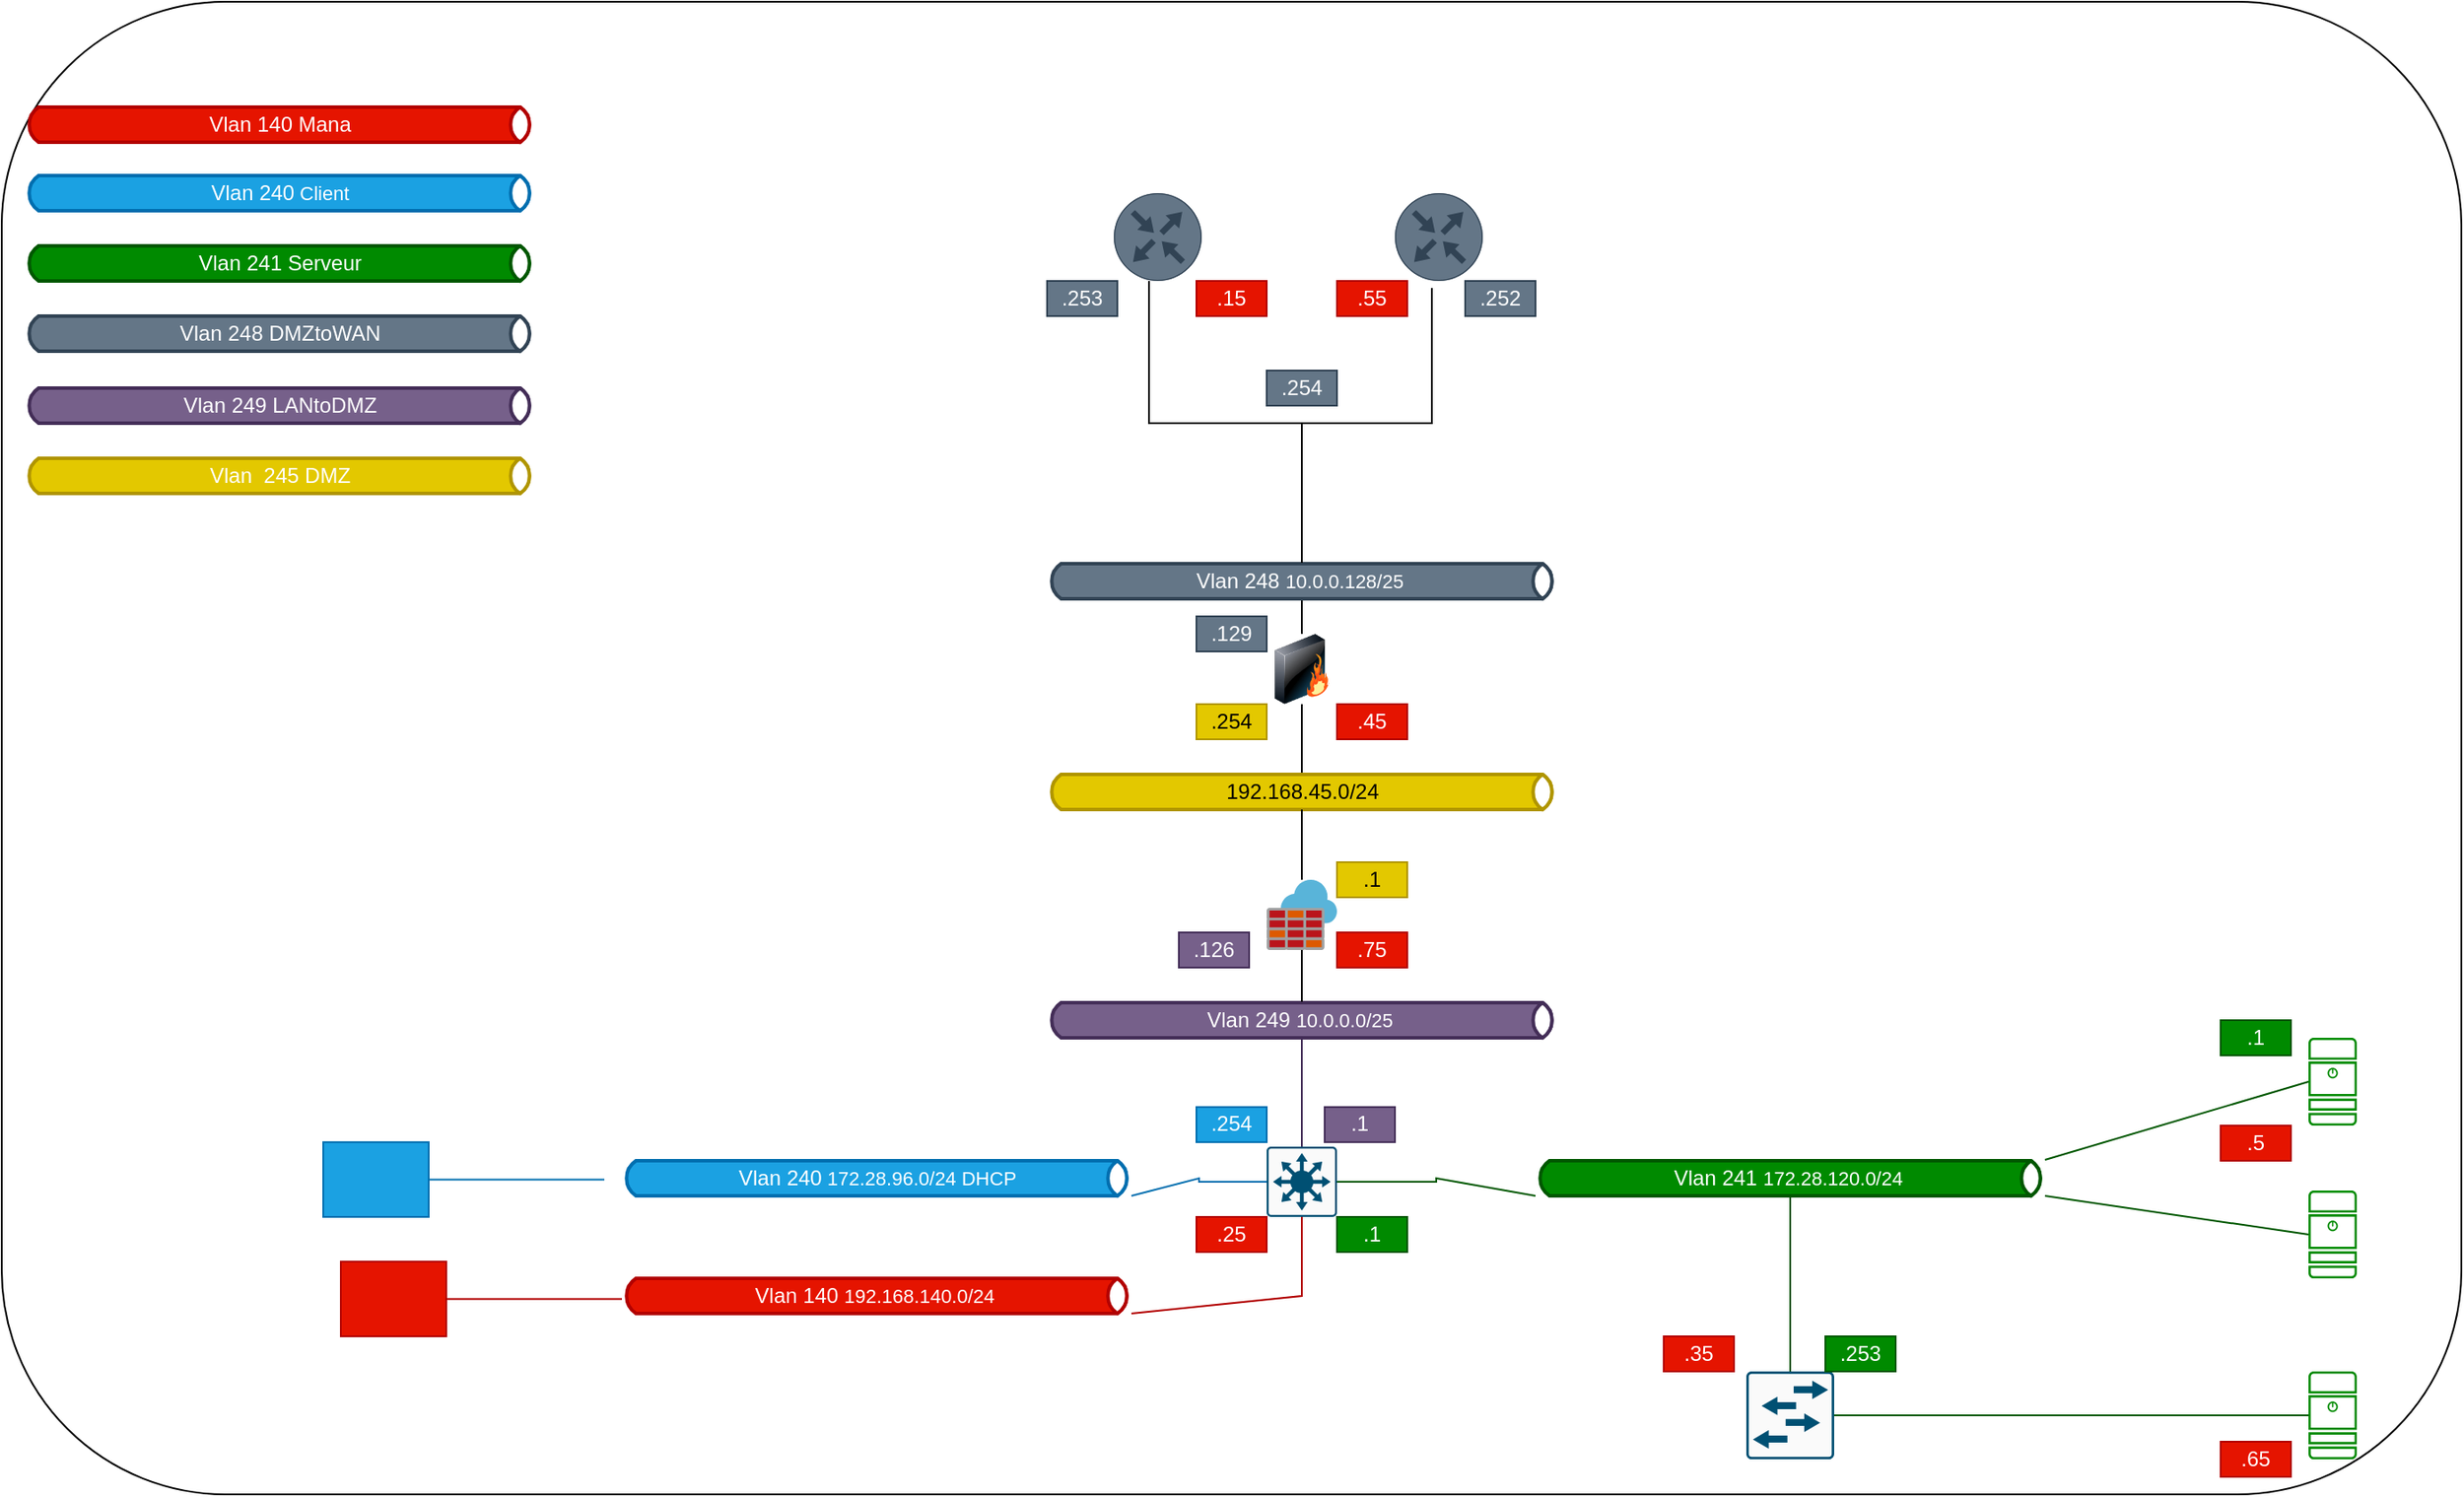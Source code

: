 <mxfile version="28.2.5">
  <diagram name="Page-1" id="fflIQQpTYrM3X1x5JRc0">
    <mxGraphModel dx="2202" dy="1415" grid="1" gridSize="10" guides="1" tooltips="1" connect="1" arrows="1" fold="1" page="1" pageScale="1" pageWidth="413" pageHeight="583" math="0" shadow="0">
      <root>
        <mxCell id="0" />
        <mxCell id="1" parent="0" />
        <mxCell id="ml21YmN0sPayiZwg91VS-5" value="" style="rounded=1;whiteSpace=wrap;html=1;movable=0;resizable=0;rotatable=0;deletable=0;editable=0;locked=1;connectable=0;" vertex="1" parent="1">
          <mxGeometry x="-533" y="-400" width="1400" height="850" as="geometry" />
        </mxCell>
        <mxCell id="pyu1rjhyokUZVvccA6zp-16" style="edgeStyle=orthogonalEdgeStyle;rounded=0;orthogonalLoop=1;jettySize=auto;html=1;fillColor=#76608a;strokeColor=#432D57;endArrow=none;endFill=0;" parent="1" source="pyu1rjhyokUZVvccA6zp-1" target="pyu1rjhyokUZVvccA6zp-15" edge="1">
          <mxGeometry relative="1" as="geometry" />
        </mxCell>
        <mxCell id="pyu1rjhyokUZVvccA6zp-1" value="" style="sketch=0;points=[[0.015,0.015,0],[0.985,0.015,0],[0.985,0.985,0],[0.015,0.985,0],[0.25,0,0],[0.5,0,0],[0.75,0,0],[1,0.25,0],[1,0.5,0],[1,0.75,0],[0.75,1,0],[0.5,1,0],[0.25,1,0],[0,0.75,0],[0,0.5,0],[0,0.25,0]];verticalLabelPosition=bottom;html=1;verticalAlign=top;aspect=fixed;align=center;pointerEvents=1;shape=mxgraph.cisco19.rect;prIcon=l3_switch;fillColor=#FAFAFA;strokeColor=#005073;movable=1;resizable=1;rotatable=1;deletable=1;editable=1;locked=0;connectable=1;" parent="1" vertex="1">
          <mxGeometry x="187" y="252" width="40" height="40" as="geometry" />
        </mxCell>
        <mxCell id="pyu1rjhyokUZVvccA6zp-2" value="&lt;div data-contents=&quot;true&quot; align=&quot;center&quot;&gt;&lt;div class=&quot;&quot; data-block=&quot;true&quot; data-editor=&quot;eshlh&quot; data-offset-key=&quot;1rqa5-0-0&quot;&gt;&lt;blockquote data-offset-key=&quot;1rqa5-0-0&quot; class=&quot;public-DraftStyleDefault-block public-DraftStyleDefault-ltr&quot;&gt;&lt;span data-offset-key=&quot;1rqa5-0-0&quot;&gt;&lt;/span&gt;Vlan 240&lt;font style=&quot;font-size: 11px;&quot;&gt;&lt;span data-offset-key=&quot;1pts3-0-0&quot;&gt;&lt;span data-text=&quot;true&quot;&gt;&amp;nbsp;172.28.96.0/24 DHCP&lt;/span&gt;&lt;/span&gt;&lt;/font&gt;&lt;/blockquote&gt;&lt;/div&gt;&lt;/div&gt;" style="html=1;outlineConnect=0;fillColor=#1ba1e2;strokeColor=#006EAF;gradientDirection=north;strokeWidth=2;shape=mxgraph.networks.bus;gradientColor=none;gradientDirection=north;fontColor=#ffffff;perimeter=backbonePerimeter;backboneSize=20;" parent="1" vertex="1">
          <mxGeometry x="-180" y="260" width="290" height="20" as="geometry" />
        </mxCell>
        <mxCell id="pyu1rjhyokUZVvccA6zp-23" style="edgeStyle=orthogonalEdgeStyle;rounded=0;orthogonalLoop=1;jettySize=auto;html=1;fillColor=#1ba1e2;strokeColor=#006EAF;endArrow=none;endFill=0;" parent="1" source="pyu1rjhyokUZVvccA6zp-3" edge="1">
          <mxGeometry relative="1" as="geometry">
            <mxPoint x="-190" y="270.71" as="targetPoint" />
          </mxGeometry>
        </mxCell>
        <mxCell id="pyu1rjhyokUZVvccA6zp-3" value="" style="shape=mxgraph.networks2.icon;aspect=fixed;fillColor=#1ba1e2;strokeColor=#006EAF;network2IconShadow=1;network2bgFillColor=none;labelPosition=center;verticalLabelPosition=bottom;align=center;verticalAlign=top;network2Icon=mxgraph.networks2.pc;network2IconYOffset=-0.059;network2IconW=1.0;network2IconH=0.71;movable=1;resizable=1;rotatable=1;deletable=1;editable=1;locked=0;connectable=1;fontColor=#ffffff;" parent="1" vertex="1">
          <mxGeometry x="-350" y="249.42" width="60" height="42.58" as="geometry" />
        </mxCell>
        <mxCell id="pyu1rjhyokUZVvccA6zp-8" value="&lt;div data-contents=&quot;true&quot; align=&quot;center&quot;&gt;&lt;div class=&quot;&quot; data-block=&quot;true&quot; data-editor=&quot;eshlh&quot; data-offset-key=&quot;1rqa5-0-0&quot;&gt;&lt;blockquote data-offset-key=&quot;1rqa5-0-0&quot; class=&quot;public-DraftStyleDefault-block public-DraftStyleDefault-ltr&quot;&gt;&lt;span data-offset-key=&quot;1rqa5-0-0&quot;&gt;&lt;/span&gt;Vlan 241&amp;nbsp;&lt;font style=&quot;font-size: 11px;&quot;&gt;&lt;span data-offset-key=&quot;1pts3-0-0&quot;&gt;&lt;span data-text=&quot;true&quot;&gt;172.28.120.0/24&amp;nbsp;&lt;/span&gt;&lt;/span&gt;&lt;/font&gt;&lt;/blockquote&gt;&lt;/div&gt;&lt;/div&gt;" style="html=1;outlineConnect=0;fillColor=#008a00;strokeColor=#005700;gradientDirection=north;strokeWidth=2;shape=mxgraph.networks.bus;gradientDirection=north;fontColor=#ffffff;perimeter=backbonePerimeter;backboneSize=20;" parent="1" vertex="1">
          <mxGeometry x="340" y="260" width="290" height="20" as="geometry" />
        </mxCell>
        <mxCell id="pyu1rjhyokUZVvccA6zp-9" value="&lt;div data-contents=&quot;true&quot; align=&quot;center&quot;&gt;&lt;div class=&quot;&quot; data-block=&quot;true&quot; data-editor=&quot;eshlh&quot; data-offset-key=&quot;1rqa5-0-0&quot;&gt;&lt;blockquote data-offset-key=&quot;1rqa5-0-0&quot; class=&quot;public-DraftStyleDefault-block public-DraftStyleDefault-ltr&quot;&gt;&lt;span data-offset-key=&quot;1rqa5-0-0&quot;&gt;&lt;/span&gt;Vlan 140&amp;nbsp;&lt;font style=&quot;font-size: 11px;&quot;&gt;&lt;span data-offset-key=&quot;1pts3-0-0&quot;&gt;&lt;span data-text=&quot;true&quot;&gt;192.168.140.0/24&amp;nbsp;&lt;/span&gt;&lt;/span&gt;&lt;/font&gt;&lt;/blockquote&gt;&lt;/div&gt;&lt;/div&gt;" style="html=1;outlineConnect=0;fillColor=#e51400;strokeColor=#B20000;gradientDirection=north;strokeWidth=2;shape=mxgraph.networks.bus;gradientDirection=north;fontColor=#ffffff;perimeter=backbonePerimeter;backboneSize=20;" parent="1" vertex="1">
          <mxGeometry x="-180" y="327" width="290" height="20" as="geometry" />
        </mxCell>
        <mxCell id="pyu1rjhyokUZVvccA6zp-10" style="edgeStyle=orthogonalEdgeStyle;rounded=0;orthogonalLoop=1;jettySize=auto;html=1;entryX=0.5;entryY=1;entryDx=0;entryDy=0;entryPerimeter=0;fillColor=#e51400;strokeColor=#B20000;endArrow=none;endFill=0;" parent="1" source="pyu1rjhyokUZVvccA6zp-9" target="pyu1rjhyokUZVvccA6zp-1" edge="1">
          <mxGeometry relative="1" as="geometry" />
        </mxCell>
        <mxCell id="pyu1rjhyokUZVvccA6zp-13" style="edgeStyle=orthogonalEdgeStyle;rounded=0;orthogonalLoop=1;jettySize=auto;html=1;entryX=1;entryY=0.5;entryDx=0;entryDy=0;entryPerimeter=0;fillColor=#008a00;strokeColor=#005700;endArrow=none;endFill=0;" parent="1" source="pyu1rjhyokUZVvccA6zp-8" target="pyu1rjhyokUZVvccA6zp-1" edge="1">
          <mxGeometry relative="1" as="geometry" />
        </mxCell>
        <mxCell id="pyu1rjhyokUZVvccA6zp-14" style="edgeStyle=orthogonalEdgeStyle;rounded=0;orthogonalLoop=1;jettySize=auto;html=1;entryX=0;entryY=0.5;entryDx=0;entryDy=0;entryPerimeter=0;fillColor=#1ba1e2;strokeColor=#006EAF;endArrow=none;endFill=0;" parent="1" source="pyu1rjhyokUZVvccA6zp-2" target="pyu1rjhyokUZVvccA6zp-1" edge="1">
          <mxGeometry relative="1" as="geometry" />
        </mxCell>
        <mxCell id="pyu1rjhyokUZVvccA6zp-15" value="&lt;div data-contents=&quot;true&quot; align=&quot;center&quot;&gt;&lt;div class=&quot;&quot; data-block=&quot;true&quot; data-editor=&quot;eshlh&quot; data-offset-key=&quot;1rqa5-0-0&quot;&gt;&lt;blockquote data-offset-key=&quot;1rqa5-0-0&quot; class=&quot;public-DraftStyleDefault-block public-DraftStyleDefault-ltr&quot;&gt;&lt;span data-offset-key=&quot;1rqa5-0-0&quot;&gt;&lt;/span&gt;Vlan 249&amp;nbsp;&lt;font style=&quot;font-size: 11px;&quot;&gt;&lt;span data-offset-key=&quot;1pts3-0-0&quot;&gt;&lt;span data-text=&quot;true&quot;&gt;10.0.0.0/25&amp;nbsp;&lt;/span&gt;&lt;/span&gt;&lt;/font&gt;&lt;/blockquote&gt;&lt;/div&gt;&lt;/div&gt;" style="html=1;outlineConnect=0;fillColor=#76608a;strokeColor=#432D57;gradientDirection=north;strokeWidth=2;shape=mxgraph.networks.bus;gradientDirection=north;fontColor=#ffffff;perimeter=backbonePerimeter;backboneSize=20;" parent="1" vertex="1">
          <mxGeometry x="62" y="170" width="290" height="20" as="geometry" />
        </mxCell>
        <mxCell id="pyu1rjhyokUZVvccA6zp-22" style="edgeStyle=orthogonalEdgeStyle;rounded=0;orthogonalLoop=1;jettySize=auto;html=1;endArrow=none;endFill=0;" parent="1" source="pyu1rjhyokUZVvccA6zp-17" target="pyu1rjhyokUZVvccA6zp-20" edge="1">
          <mxGeometry relative="1" as="geometry" />
        </mxCell>
        <mxCell id="pyu1rjhyokUZVvccA6zp-17" value="" style="image;html=1;image=img/lib/clip_art/networking/Firewall_128x128.png;movable=1;resizable=1;rotatable=1;deletable=1;editable=1;locked=0;connectable=1;" parent="1" vertex="1">
          <mxGeometry x="177" y="-40" width="60" height="40" as="geometry" />
        </mxCell>
        <mxCell id="YpFHt7UzIiXQDVgsjooq-3" style="edgeStyle=orthogonalEdgeStyle;rounded=0;orthogonalLoop=1;jettySize=auto;html=1;endArrow=none;endFill=0;" parent="1" source="pyu1rjhyokUZVvccA6zp-19" target="pyu1rjhyokUZVvccA6zp-17" edge="1">
          <mxGeometry relative="1" as="geometry" />
        </mxCell>
        <mxCell id="pyu1rjhyokUZVvccA6zp-19" value="192.168.45.0/24" style="html=1;outlineConnect=0;fillColor=#e3c800;strokeColor=#B09500;gradientDirection=north;strokeWidth=2;shape=mxgraph.networks.bus;gradientDirection=north;fontColor=#000000;perimeter=backbonePerimeter;backboneSize=20;" parent="1" vertex="1">
          <mxGeometry x="62" y="40" width="290" height="20" as="geometry" />
        </mxCell>
        <mxCell id="pyu1rjhyokUZVvccA6zp-26" style="edgeStyle=orthogonalEdgeStyle;rounded=0;orthogonalLoop=1;jettySize=auto;html=1;endArrow=none;endFill=0;" parent="1" source="pyu1rjhyokUZVvccA6zp-20" target="pyu1rjhyokUZVvccA6zp-24" edge="1">
          <mxGeometry relative="1" as="geometry">
            <Array as="points">
              <mxPoint x="207" y="-160" />
              <mxPoint x="120" y="-160" />
            </Array>
          </mxGeometry>
        </mxCell>
        <mxCell id="pyu1rjhyokUZVvccA6zp-20" value="&lt;div data-contents=&quot;true&quot; align=&quot;center&quot;&gt;&lt;div class=&quot;&quot; data-block=&quot;true&quot; data-editor=&quot;eshlh&quot; data-offset-key=&quot;1rqa5-0-0&quot;&gt;&lt;blockquote data-offset-key=&quot;1rqa5-0-0&quot; class=&quot;public-DraftStyleDefault-block public-DraftStyleDefault-ltr&quot;&gt;&lt;span data-offset-key=&quot;1rqa5-0-0&quot;&gt;&lt;/span&gt;Vlan 248&amp;nbsp;&lt;font style=&quot;font-size: 11px;&quot;&gt;&lt;span data-offset-key=&quot;1pts3-0-0&quot;&gt;&lt;span data-text=&quot;true&quot;&gt;10.0.0.128/25&amp;nbsp;&lt;/span&gt;&lt;/span&gt;&lt;/font&gt;&lt;/blockquote&gt;&lt;/div&gt;&lt;/div&gt;" style="html=1;outlineConnect=0;fillColor=#647687;strokeColor=#314354;gradientDirection=north;strokeWidth=2;shape=mxgraph.networks.bus;gradientDirection=north;fontColor=#ffffff;perimeter=backbonePerimeter;backboneSize=20;" parent="1" vertex="1">
          <mxGeometry x="62" y="-80" width="290" height="20" as="geometry" />
        </mxCell>
        <mxCell id="pyu1rjhyokUZVvccA6zp-24" value="" style="sketch=0;points=[[0.5,0,0],[1,0.5,0],[0.5,1,0],[0,0.5,0],[0.145,0.145,0],[0.856,0.145,0],[0.855,0.856,0],[0.145,0.855,0]];verticalLabelPosition=bottom;html=1;verticalAlign=top;aspect=fixed;align=center;pointerEvents=1;shape=mxgraph.cisco19.rect;prIcon=router;fillColor=#647687;strokeColor=#314354;fontColor=#ffffff;movable=1;resizable=1;rotatable=1;deletable=1;editable=1;locked=0;connectable=1;" parent="1" vertex="1">
          <mxGeometry x="100" y="-291" width="50" height="50" as="geometry" />
        </mxCell>
        <mxCell id="pyu1rjhyokUZVvccA6zp-27" style="edgeStyle=orthogonalEdgeStyle;rounded=0;orthogonalLoop=1;jettySize=auto;html=1;entryX=0.88;entryY=1.08;entryDx=0;entryDy=0;entryPerimeter=0;startArrow=none;startFill=0;endArrow=none;endFill=0;" parent="1" source="pyu1rjhyokUZVvccA6zp-20" edge="1">
          <mxGeometry relative="1" as="geometry">
            <mxPoint x="281" y="-237" as="targetPoint" />
            <Array as="points">
              <mxPoint x="207" y="-160" />
              <mxPoint x="281" y="-160" />
            </Array>
          </mxGeometry>
        </mxCell>
        <mxCell id="pyu1rjhyokUZVvccA6zp-28" value="" style="sketch=0;points=[[0.5,0,0],[1,0.5,0],[0.5,1,0],[0,0.5,0],[0.145,0.145,0],[0.856,0.145,0],[0.855,0.856,0],[0.145,0.855,0]];verticalLabelPosition=bottom;html=1;verticalAlign=top;aspect=fixed;align=center;pointerEvents=1;shape=mxgraph.cisco19.rect;prIcon=router;fillColor=#647687;strokeColor=#314354;fontColor=#ffffff;movable=1;resizable=1;rotatable=1;deletable=1;editable=1;locked=0;connectable=1;" parent="1" vertex="1">
          <mxGeometry x="260" y="-291" width="50" height="50" as="geometry" />
        </mxCell>
        <mxCell id="pyu1rjhyokUZVvccA6zp-30" value=".1" style="rounded=0;whiteSpace=wrap;html=1;fillColor=#76608a;fontColor=#ffffff;strokeColor=#432D57;" parent="1" vertex="1">
          <mxGeometry x="220" y="229.42" width="40" height="20" as="geometry" />
        </mxCell>
        <mxCell id="pyu1rjhyokUZVvccA6zp-31" value=".126" style="rounded=0;whiteSpace=wrap;html=1;fillColor=#76608a;fontColor=#ffffff;strokeColor=#432D57;" parent="1" vertex="1">
          <mxGeometry x="137" y="130" width="40" height="20" as="geometry" />
        </mxCell>
        <mxCell id="pyu1rjhyokUZVvccA6zp-32" value="&lt;div&gt;.254&lt;/div&gt;" style="rounded=0;whiteSpace=wrap;html=1;fillColor=#647687;fontColor=#ffffff;strokeColor=#314354;" parent="1" vertex="1">
          <mxGeometry x="187" y="-190" width="40" height="20" as="geometry" />
        </mxCell>
        <mxCell id="pyu1rjhyokUZVvccA6zp-33" value=".253" style="rounded=0;whiteSpace=wrap;html=1;fillColor=#647687;fontColor=#ffffff;strokeColor=#314354;" parent="1" vertex="1">
          <mxGeometry x="62" y="-241" width="40" height="20" as="geometry" />
        </mxCell>
        <mxCell id="pyu1rjhyokUZVvccA6zp-34" value=".252" style="rounded=0;whiteSpace=wrap;html=1;fillColor=#647687;fontColor=#ffffff;strokeColor=#314354;" parent="1" vertex="1">
          <mxGeometry x="300" y="-241" width="40" height="20" as="geometry" />
        </mxCell>
        <mxCell id="pyu1rjhyokUZVvccA6zp-35" value=".129" style="rounded=0;whiteSpace=wrap;html=1;fillColor=#647687;fontColor=#ffffff;strokeColor=#314354;" parent="1" vertex="1">
          <mxGeometry x="147" y="-50" width="40" height="20" as="geometry" />
        </mxCell>
        <mxCell id="pyu1rjhyokUZVvccA6zp-36" value=".254" style="rounded=0;whiteSpace=wrap;html=1;fillColor=#e3c800;fontColor=#000000;strokeColor=#B09500;" parent="1" vertex="1">
          <mxGeometry x="147" width="40" height="20" as="geometry" />
        </mxCell>
        <mxCell id="pyu1rjhyokUZVvccA6zp-37" value=".254" style="rounded=0;whiteSpace=wrap;html=1;fillColor=#1ba1e2;fontColor=#ffffff;strokeColor=#006EAF;" parent="1" vertex="1">
          <mxGeometry x="147" y="229.42" width="40" height="20" as="geometry" />
        </mxCell>
        <mxCell id="pyu1rjhyokUZVvccA6zp-38" value=".1" style="rounded=0;whiteSpace=wrap;html=1;fillColor=#008a00;fontColor=#ffffff;strokeColor=#005700;" parent="1" vertex="1">
          <mxGeometry x="227" y="292" width="40" height="20" as="geometry" />
        </mxCell>
        <mxCell id="pyu1rjhyokUZVvccA6zp-39" value=".25" style="rounded=0;whiteSpace=wrap;html=1;fillColor=#e51400;fontColor=#ffffff;strokeColor=#B20000;" parent="1" vertex="1">
          <mxGeometry x="147" y="292" width="40" height="20" as="geometry" />
        </mxCell>
        <mxCell id="pyu1rjhyokUZVvccA6zp-40" value="" style="sketch=0;points=[[0.015,0.015,0],[0.985,0.015,0],[0.985,0.985,0],[0.015,0.985,0],[0.25,0,0],[0.5,0,0],[0.75,0,0],[1,0.25,0],[1,0.5,0],[1,0.75,0],[0.75,1,0],[0.5,1,0],[0.25,1,0],[0,0.75,0],[0,0.5,0],[0,0.25,0]];verticalLabelPosition=bottom;html=1;verticalAlign=top;aspect=fixed;align=center;pointerEvents=1;shape=mxgraph.cisco19.server;fillColor=#008a00;strokeColor=#005700;strokeWidth=9;fontColor=#ffffff;movable=1;resizable=1;rotatable=1;deletable=1;editable=1;locked=0;connectable=1;" parent="1" vertex="1">
          <mxGeometry x="780" y="190" width="27.5" height="50" as="geometry" />
        </mxCell>
        <mxCell id="pyu1rjhyokUZVvccA6zp-41" value="" style="sketch=0;points=[[0.015,0.015,0],[0.985,0.015,0],[0.985,0.985,0],[0.015,0.985,0],[0.25,0,0],[0.5,0,0],[0.75,0,0],[1,0.25,0],[1,0.5,0],[1,0.75,0],[0.75,1,0],[0.5,1,0],[0.25,1,0],[0,0.75,0],[0,0.5,0],[0,0.25,0]];verticalLabelPosition=bottom;html=1;verticalAlign=top;aspect=fixed;align=center;pointerEvents=1;shape=mxgraph.cisco19.server;fillColor=#008a00;strokeColor=#005700;strokeWidth=9;fontColor=#ffffff;movable=1;resizable=1;rotatable=1;deletable=1;editable=1;locked=0;connectable=1;" parent="1" vertex="1">
          <mxGeometry x="780" y="277" width="27.5" height="50" as="geometry" />
        </mxCell>
        <mxCell id="pyu1rjhyokUZVvccA6zp-45" value="" style="endArrow=none;html=1;rounded=0;exitX=0;exitY=0.5;exitDx=0;exitDy=0;exitPerimeter=0;fillColor=#008a00;strokeColor=#005700;endFill=0;" parent="1" source="pyu1rjhyokUZVvccA6zp-40" target="pyu1rjhyokUZVvccA6zp-8" edge="1">
          <mxGeometry width="50" height="50" relative="1" as="geometry">
            <mxPoint x="370" y="270" as="sourcePoint" />
            <mxPoint x="420" y="220" as="targetPoint" />
          </mxGeometry>
        </mxCell>
        <mxCell id="pyu1rjhyokUZVvccA6zp-46" value="" style="endArrow=none;html=1;rounded=0;exitX=0;exitY=0.5;exitDx=0;exitDy=0;exitPerimeter=0;fillColor=#008a00;strokeColor=#005700;endFill=0;" parent="1" source="pyu1rjhyokUZVvccA6zp-41" target="pyu1rjhyokUZVvccA6zp-8" edge="1">
          <mxGeometry width="50" height="50" relative="1" as="geometry">
            <mxPoint x="830" y="320" as="sourcePoint" />
            <mxPoint x="680" y="365" as="targetPoint" />
          </mxGeometry>
        </mxCell>
        <mxCell id="pyu1rjhyokUZVvccA6zp-49" style="edgeStyle=orthogonalEdgeStyle;rounded=0;orthogonalLoop=1;jettySize=auto;html=1;fillColor=#008a00;strokeColor=#005700;endArrow=none;endFill=0;" parent="1" source="pyu1rjhyokUZVvccA6zp-47" target="pyu1rjhyokUZVvccA6zp-8" edge="1">
          <mxGeometry relative="1" as="geometry" />
        </mxCell>
        <mxCell id="pyu1rjhyokUZVvccA6zp-47" value="" style="sketch=0;points=[[0.015,0.015,0],[0.985,0.015,0],[0.985,0.985,0],[0.015,0.985,0],[0.25,0,0],[0.5,0,0],[0.75,0,0],[1,0.25,0],[1,0.5,0],[1,0.75,0],[0.75,1,0],[0.5,1,0],[0.25,1,0],[0,0.75,0],[0,0.5,0],[0,0.25,0]];verticalLabelPosition=bottom;html=1;verticalAlign=top;aspect=fixed;align=center;pointerEvents=1;shape=mxgraph.cisco19.rect;prIcon=l2_switch;fillColor=#FAFAFA;strokeColor=#005073;movable=1;resizable=1;rotatable=1;deletable=1;editable=1;locked=0;connectable=1;" parent="1" vertex="1">
          <mxGeometry x="460" y="380" width="50" height="50" as="geometry" />
        </mxCell>
        <mxCell id="pyu1rjhyokUZVvccA6zp-51" value="" style="sketch=0;points=[[0.015,0.015,0],[0.985,0.015,0],[0.985,0.985,0],[0.015,0.985,0],[0.25,0,0],[0.5,0,0],[0.75,0,0],[1,0.25,0],[1,0.5,0],[1,0.75,0],[0.75,1,0],[0.5,1,0],[0.25,1,0],[0,0.75,0],[0,0.5,0],[0,0.25,0]];verticalLabelPosition=bottom;html=1;verticalAlign=top;aspect=fixed;align=center;pointerEvents=1;shape=mxgraph.cisco19.server;fillColor=#008a00;strokeColor=#005700;strokeWidth=9;fontColor=#ffffff;movable=1;resizable=1;rotatable=1;deletable=1;editable=1;locked=0;connectable=1;" parent="1" vertex="1">
          <mxGeometry x="780" y="380" width="27.5" height="50" as="geometry" />
        </mxCell>
        <mxCell id="pyu1rjhyokUZVvccA6zp-56" style="edgeStyle=orthogonalEdgeStyle;rounded=0;orthogonalLoop=1;jettySize=auto;html=1;entryX=1;entryY=0.5;entryDx=0;entryDy=0;entryPerimeter=0;fillColor=#008a00;strokeColor=#005700;endArrow=none;endFill=0;" parent="1" source="pyu1rjhyokUZVvccA6zp-51" target="pyu1rjhyokUZVvccA6zp-47" edge="1">
          <mxGeometry relative="1" as="geometry" />
        </mxCell>
        <mxCell id="pyu1rjhyokUZVvccA6zp-57" value=".253" style="rounded=0;whiteSpace=wrap;html=1;fillColor=#008a00;fontColor=#ffffff;strokeColor=#005700;" parent="1" vertex="1">
          <mxGeometry x="505" y="360" width="40" height="20" as="geometry" />
        </mxCell>
        <mxCell id="pyu1rjhyokUZVvccA6zp-58" value=".1" style="rounded=0;whiteSpace=wrap;html=1;fillColor=#008a00;fontColor=#ffffff;strokeColor=#005700;" parent="1" vertex="1">
          <mxGeometry x="730" y="180" width="40" height="20" as="geometry" />
        </mxCell>
        <mxCell id="pyu1rjhyokUZVvccA6zp-59" value="&lt;div&gt;.35&lt;/div&gt;" style="rounded=0;whiteSpace=wrap;html=1;fillColor=#e51400;fontColor=#ffffff;strokeColor=#B20000;" parent="1" vertex="1">
          <mxGeometry x="413" y="360" width="40" height="20" as="geometry" />
        </mxCell>
        <mxCell id="pyu1rjhyokUZVvccA6zp-60" value=".5" style="rounded=0;whiteSpace=wrap;html=1;fillColor=#e51400;fontColor=#ffffff;strokeColor=#B20000;" parent="1" vertex="1">
          <mxGeometry x="730" y="240" width="40" height="20" as="geometry" />
        </mxCell>
        <mxCell id="pyu1rjhyokUZVvccA6zp-61" value=".15" style="rounded=0;whiteSpace=wrap;html=1;fillColor=#e51400;fontColor=#ffffff;strokeColor=#B20000;" parent="1" vertex="1">
          <mxGeometry x="147" y="-241" width="40" height="20" as="geometry" />
        </mxCell>
        <mxCell id="pyu1rjhyokUZVvccA6zp-62" value=".55" style="rounded=0;whiteSpace=wrap;html=1;fillColor=#e51400;fontColor=#ffffff;strokeColor=#B20000;" parent="1" vertex="1">
          <mxGeometry x="227" y="-241" width="40" height="20" as="geometry" />
        </mxCell>
        <mxCell id="pyu1rjhyokUZVvccA6zp-63" value=".45" style="rounded=0;whiteSpace=wrap;html=1;fillColor=#e51400;fontColor=#ffffff;strokeColor=#B20000;" parent="1" vertex="1">
          <mxGeometry x="227" width="40" height="20" as="geometry" />
        </mxCell>
        <mxCell id="pyu1rjhyokUZVvccA6zp-67" value="&lt;div data-contents=&quot;true&quot; align=&quot;center&quot;&gt;&lt;div class=&quot;&quot; data-block=&quot;true&quot; data-editor=&quot;eshlh&quot; data-offset-key=&quot;1rqa5-0-0&quot;&gt;&lt;blockquote data-offset-key=&quot;1rqa5-0-0&quot; class=&quot;public-DraftStyleDefault-block public-DraftStyleDefault-ltr&quot;&gt;&lt;span data-offset-key=&quot;1rqa5-0-0&quot;&gt;&lt;/span&gt;Vlan 240&lt;font style=&quot;font-size: 11px;&quot;&gt;&lt;span data-offset-key=&quot;1pts3-0-0&quot;&gt;&lt;span data-text=&quot;true&quot;&gt;&amp;nbsp;Client&lt;/span&gt;&lt;/span&gt;&lt;/font&gt;&lt;/blockquote&gt;&lt;/div&gt;&lt;/div&gt;" style="html=1;outlineConnect=0;fillColor=#1ba1e2;strokeColor=#006EAF;gradientDirection=north;strokeWidth=2;shape=mxgraph.networks.bus;gradientColor=none;gradientDirection=north;fontColor=#ffffff;perimeter=backbonePerimeter;backboneSize=20;" parent="1" vertex="1">
          <mxGeometry x="-520" y="-301" width="290" height="20" as="geometry" />
        </mxCell>
        <mxCell id="pyu1rjhyokUZVvccA6zp-68" value="&lt;div data-contents=&quot;true&quot; align=&quot;center&quot;&gt;&lt;div class=&quot;&quot; data-block=&quot;true&quot; data-editor=&quot;eshlh&quot; data-offset-key=&quot;1rqa5-0-0&quot;&gt;&lt;blockquote data-offset-key=&quot;1rqa5-0-0&quot; class=&quot;public-DraftStyleDefault-block public-DraftStyleDefault-ltr&quot;&gt;&lt;span data-offset-key=&quot;1rqa5-0-0&quot;&gt;&lt;/span&gt;Vlan 140 Mana&lt;/blockquote&gt;&lt;/div&gt;&lt;/div&gt;" style="html=1;outlineConnect=0;fillColor=#e51400;strokeColor=#B20000;gradientDirection=north;strokeWidth=2;shape=mxgraph.networks.bus;gradientDirection=north;fontColor=#ffffff;perimeter=backbonePerimeter;backboneSize=20;" parent="1" vertex="1">
          <mxGeometry x="-520" y="-340" width="290" height="20" as="geometry" />
        </mxCell>
        <mxCell id="pyu1rjhyokUZVvccA6zp-69" value="&lt;div data-contents=&quot;true&quot; align=&quot;center&quot;&gt;&lt;div class=&quot;&quot; data-block=&quot;true&quot; data-editor=&quot;eshlh&quot; data-offset-key=&quot;1rqa5-0-0&quot;&gt;&lt;blockquote data-offset-key=&quot;1rqa5-0-0&quot; class=&quot;public-DraftStyleDefault-block public-DraftStyleDefault-ltr&quot;&gt;&lt;span data-offset-key=&quot;1rqa5-0-0&quot;&gt;&lt;/span&gt;Vlan 241 Serveur&lt;/blockquote&gt;&lt;/div&gt;&lt;/div&gt;" style="html=1;outlineConnect=0;fillColor=#008a00;strokeColor=#005700;gradientDirection=north;strokeWidth=2;shape=mxgraph.networks.bus;gradientDirection=north;fontColor=#ffffff;perimeter=backbonePerimeter;backboneSize=20;" parent="1" vertex="1">
          <mxGeometry x="-520" y="-261" width="290" height="20" as="geometry" />
        </mxCell>
        <mxCell id="pyu1rjhyokUZVvccA6zp-70" value="&lt;div data-contents=&quot;true&quot; align=&quot;center&quot;&gt;&lt;div class=&quot;&quot; data-block=&quot;true&quot; data-editor=&quot;eshlh&quot; data-offset-key=&quot;1rqa5-0-0&quot;&gt;&lt;blockquote data-offset-key=&quot;1rqa5-0-0&quot; class=&quot;public-DraftStyleDefault-block public-DraftStyleDefault-ltr&quot;&gt;&lt;span data-offset-key=&quot;1rqa5-0-0&quot;&gt;&lt;/span&gt;Vlan 248 DMZtoWAN&lt;/blockquote&gt;&lt;/div&gt;&lt;/div&gt;" style="html=1;outlineConnect=0;fillColor=#647687;strokeColor=#314354;gradientDirection=north;strokeWidth=2;shape=mxgraph.networks.bus;gradientDirection=north;fontColor=#ffffff;perimeter=backbonePerimeter;backboneSize=20;" parent="1" vertex="1">
          <mxGeometry x="-520" y="-221" width="290" height="20" as="geometry" />
        </mxCell>
        <mxCell id="pyu1rjhyokUZVvccA6zp-71" value="&lt;div data-contents=&quot;true&quot; align=&quot;center&quot;&gt;&lt;div class=&quot;&quot; data-block=&quot;true&quot; data-editor=&quot;eshlh&quot; data-offset-key=&quot;1rqa5-0-0&quot;&gt;&lt;blockquote data-offset-key=&quot;1rqa5-0-0&quot; class=&quot;public-DraftStyleDefault-block public-DraftStyleDefault-ltr&quot;&gt;&lt;span data-offset-key=&quot;1rqa5-0-0&quot;&gt;&lt;/span&gt;Vlan 249 LANtoDMZ&lt;/blockquote&gt;&lt;/div&gt;&lt;/div&gt;" style="html=1;outlineConnect=0;fillColor=#76608a;strokeColor=#432D57;gradientDirection=north;strokeWidth=2;shape=mxgraph.networks.bus;gradientDirection=north;fontColor=#ffffff;perimeter=backbonePerimeter;backboneSize=20;" parent="1" vertex="1">
          <mxGeometry x="-520" y="-180" width="290" height="20" as="geometry" />
        </mxCell>
        <mxCell id="pyu1rjhyokUZVvccA6zp-72" value="&lt;span style=&quot;color: light-dark(rgb(255, 255, 255), rgb(237, 237, 237));&quot;&gt;V&lt;span style=&quot;color: rgb(255, 255, 255);&quot;&gt;lan&amp;nbsp; 245 DMZ&lt;/span&gt;&lt;/span&gt;" style="html=1;outlineConnect=0;fillColor=#e3c800;strokeColor=#B09500;gradientDirection=north;strokeWidth=2;shape=mxgraph.networks.bus;gradientDirection=north;fontColor=#000000;perimeter=backbonePerimeter;backboneSize=20;" parent="1" vertex="1">
          <mxGeometry x="-520" y="-140" width="290" height="20" as="geometry" />
        </mxCell>
        <mxCell id="YpFHt7UzIiXQDVgsjooq-1" value="&lt;div&gt;.65&lt;/div&gt;" style="rounded=0;whiteSpace=wrap;html=1;fillColor=#e51400;fontColor=#ffffff;strokeColor=#B20000;" parent="1" vertex="1">
          <mxGeometry x="730" y="420" width="40" height="20" as="geometry" />
        </mxCell>
        <mxCell id="YpFHt7UzIiXQDVgsjooq-11" style="edgeStyle=orthogonalEdgeStyle;rounded=0;orthogonalLoop=1;jettySize=auto;html=1;endArrow=none;endFill=0;" parent="1" source="YpFHt7UzIiXQDVgsjooq-10" target="pyu1rjhyokUZVvccA6zp-19" edge="1">
          <mxGeometry relative="1" as="geometry" />
        </mxCell>
        <mxCell id="YpFHt7UzIiXQDVgsjooq-13" value="&lt;div&gt;.75&lt;/div&gt;" style="rounded=0;whiteSpace=wrap;html=1;fillColor=#e51400;fontColor=#ffffff;strokeColor=#B20000;" parent="1" vertex="1">
          <mxGeometry x="227" y="130" width="40" height="20" as="geometry" />
        </mxCell>
        <mxCell id="YpFHt7UzIiXQDVgsjooq-15" value=".1" style="rounded=0;whiteSpace=wrap;html=1;fillColor=#e3c800;fontColor=#000000;strokeColor=#B09500;" parent="1" vertex="1">
          <mxGeometry x="227" y="90" width="40" height="20" as="geometry" />
        </mxCell>
        <mxCell id="ml21YmN0sPayiZwg91VS-3" style="edgeStyle=orthogonalEdgeStyle;rounded=0;orthogonalLoop=1;jettySize=auto;html=1;endArrow=none;endFill=0;" edge="1" parent="1" source="YpFHt7UzIiXQDVgsjooq-10" target="pyu1rjhyokUZVvccA6zp-15">
          <mxGeometry relative="1" as="geometry" />
        </mxCell>
        <mxCell id="YpFHt7UzIiXQDVgsjooq-10" value="" style="image;sketch=0;aspect=fixed;html=1;points=[];align=center;fontSize=12;image=img/lib/mscae/Azure_Firewall.svg;" parent="1" vertex="1">
          <mxGeometry x="187" y="100" width="40" height="40" as="geometry" />
        </mxCell>
        <mxCell id="ml21YmN0sPayiZwg91VS-7" style="edgeStyle=orthogonalEdgeStyle;rounded=0;orthogonalLoop=1;jettySize=auto;html=1;fillColor=#e51400;strokeColor=#B20000;endArrow=none;endFill=0;" edge="1" source="ml21YmN0sPayiZwg91VS-8" parent="1">
          <mxGeometry relative="1" as="geometry">
            <mxPoint x="-180" y="338.71" as="targetPoint" />
          </mxGeometry>
        </mxCell>
        <mxCell id="ml21YmN0sPayiZwg91VS-8" value="" style="shape=mxgraph.networks2.icon;aspect=fixed;fillColor=#e51400;strokeColor=#B20000;network2IconShadow=1;network2bgFillColor=none;labelPosition=center;verticalLabelPosition=bottom;align=center;verticalAlign=top;network2Icon=mxgraph.networks2.pc;network2IconYOffset=-0.059;network2IconW=1.0;network2IconH=0.71;movable=1;resizable=1;rotatable=1;deletable=1;editable=1;locked=0;connectable=1;fontColor=#ffffff;" vertex="1" parent="1">
          <mxGeometry x="-340" y="317.42" width="60" height="42.58" as="geometry" />
        </mxCell>
      </root>
    </mxGraphModel>
  </diagram>
</mxfile>
